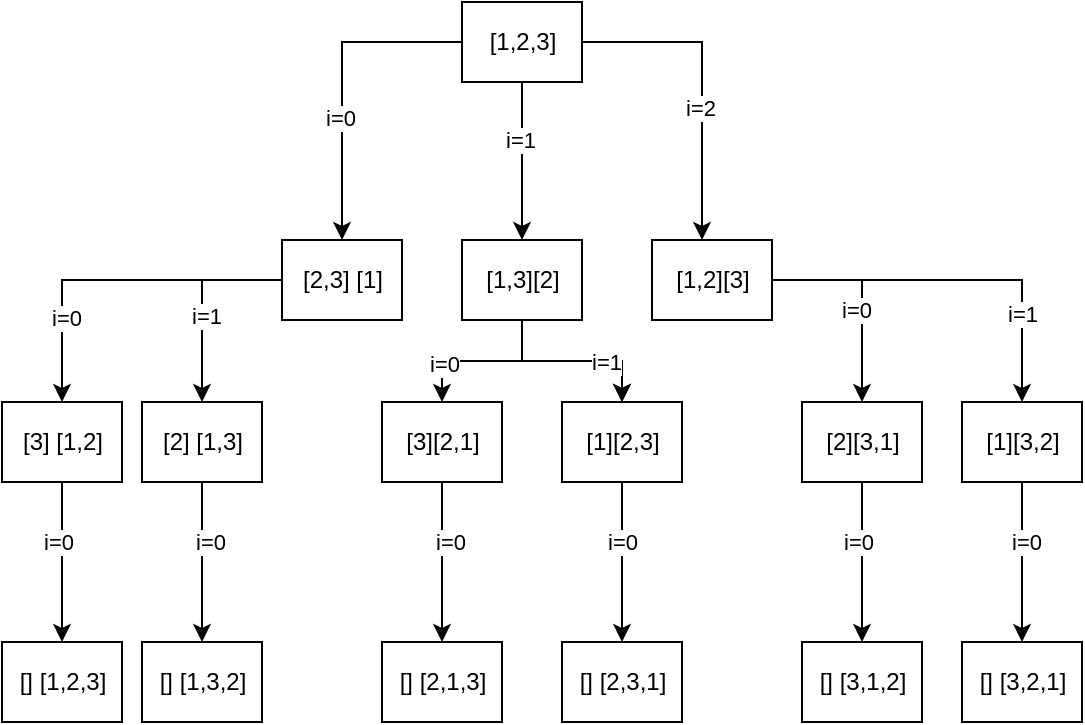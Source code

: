 <mxfile>
    <diagram id="kdXed20Bf3yRzteYL6sr" name="Page-1">
        <mxGraphModel dx="598" dy="790" grid="1" gridSize="10" guides="1" tooltips="1" connect="1" arrows="1" fold="1" page="1" pageScale="1" pageWidth="850" pageHeight="1100" math="0" shadow="0">
            <root>
                <mxCell id="0"/>
                <mxCell id="1" parent="0"/>
                <mxCell id="8" value="" style="edgeStyle=orthogonalEdgeStyle;rounded=0;orthogonalLoop=1;jettySize=auto;html=1;fontColor=#000000;" parent="1" source="6" target="7" edge="1">
                    <mxGeometry relative="1" as="geometry"/>
                </mxCell>
                <mxCell id="13" value="i=0" style="edgeLabel;html=1;align=center;verticalAlign=middle;resizable=0;points=[];fontColor=#000000;" parent="8" vertex="1" connectable="0">
                    <mxGeometry x="0.233" y="-1" relative="1" as="geometry">
                        <mxPoint as="offset"/>
                    </mxGeometry>
                </mxCell>
                <mxCell id="10" value="" style="edgeStyle=orthogonalEdgeStyle;rounded=0;orthogonalLoop=1;jettySize=auto;html=1;fontColor=#000000;" parent="1" source="6" target="9" edge="1">
                    <mxGeometry relative="1" as="geometry"/>
                </mxCell>
                <mxCell id="15" value="i=1" style="edgeLabel;html=1;align=center;verticalAlign=middle;resizable=0;points=[];fontColor=#000000;" parent="10" vertex="1" connectable="0">
                    <mxGeometry x="-0.266" y="-1" relative="1" as="geometry">
                        <mxPoint as="offset"/>
                    </mxGeometry>
                </mxCell>
                <mxCell id="12" value="" style="edgeStyle=orthogonalEdgeStyle;rounded=0;orthogonalLoop=1;jettySize=auto;html=1;fontColor=#000000;" parent="1" source="6" target="11" edge="1">
                    <mxGeometry relative="1" as="geometry">
                        <Array as="points">
                            <mxPoint x="390" y="140"/>
                        </Array>
                    </mxGeometry>
                </mxCell>
                <mxCell id="14" value="i=2" style="edgeLabel;html=1;align=center;verticalAlign=middle;resizable=0;points=[];fontColor=#000000;" parent="12" vertex="1" connectable="0">
                    <mxGeometry x="0.17" y="-1" relative="1" as="geometry">
                        <mxPoint as="offset"/>
                    </mxGeometry>
                </mxCell>
                <mxCell id="6" value="[1,2,3]" style="text;html=1;align=center;verticalAlign=middle;dashed=0;fillColor=#ffffff;strokeColor=#000000;fontColor=#000000;" parent="1" vertex="1">
                    <mxGeometry x="270" y="120" width="60" height="40" as="geometry"/>
                </mxCell>
                <mxCell id="17" value="" style="edgeStyle=orthogonalEdgeStyle;rounded=0;orthogonalLoop=1;jettySize=auto;html=1;fontColor=#000000;" parent="1" source="7" target="16" edge="1">
                    <mxGeometry relative="1" as="geometry"/>
                </mxCell>
                <mxCell id="36" value="i=0&lt;br&gt;" style="edgeLabel;html=1;align=center;verticalAlign=middle;resizable=0;points=[];fontColor=#000000;" parent="17" vertex="1" connectable="0">
                    <mxGeometry x="0.509" y="2" relative="1" as="geometry">
                        <mxPoint as="offset"/>
                    </mxGeometry>
                </mxCell>
                <mxCell id="19" value="" style="edgeStyle=orthogonalEdgeStyle;rounded=0;orthogonalLoop=1;jettySize=auto;html=1;fontColor=#000000;" parent="1" source="7" target="18" edge="1">
                    <mxGeometry relative="1" as="geometry"/>
                </mxCell>
                <mxCell id="37" value="i=1" style="edgeLabel;html=1;align=center;verticalAlign=middle;resizable=0;points=[];fontColor=#000000;" parent="19" vertex="1" connectable="0">
                    <mxGeometry x="0.148" y="2" relative="1" as="geometry">
                        <mxPoint as="offset"/>
                    </mxGeometry>
                </mxCell>
                <mxCell id="7" value="[2,3] [1]" style="text;html=1;align=center;verticalAlign=middle;dashed=0;fillColor=#ffffff;strokeColor=#000000;fontColor=#000000;" parent="1" vertex="1">
                    <mxGeometry x="180" y="239" width="60" height="40" as="geometry"/>
                </mxCell>
                <mxCell id="21" value="" style="edgeStyle=orthogonalEdgeStyle;rounded=0;orthogonalLoop=1;jettySize=auto;html=1;fontColor=#000000;" parent="1" source="9" target="20" edge="1">
                    <mxGeometry relative="1" as="geometry"/>
                </mxCell>
                <mxCell id="26" value="" style="edgeStyle=orthogonalEdgeStyle;rounded=0;orthogonalLoop=1;jettySize=auto;html=1;fontColor=#000000;" parent="1" source="9" target="20" edge="1">
                    <mxGeometry relative="1" as="geometry"/>
                </mxCell>
                <mxCell id="40" value="i=1" style="edgeLabel;html=1;align=center;verticalAlign=middle;resizable=0;points=[];fontColor=#000000;" parent="26" vertex="1" connectable="0">
                    <mxGeometry x="0.352" y="1" relative="1" as="geometry">
                        <mxPoint x="1" y="1" as="offset"/>
                    </mxGeometry>
                </mxCell>
                <mxCell id="28" value="" style="edgeStyle=orthogonalEdgeStyle;rounded=0;orthogonalLoop=1;jettySize=auto;html=1;fontColor=#000000;" parent="1" source="9" target="27" edge="1">
                    <mxGeometry relative="1" as="geometry"/>
                </mxCell>
                <mxCell id="38" value="i=0" style="edgeLabel;html=1;align=center;verticalAlign=middle;resizable=0;points=[];fontColor=#000000;" parent="28" vertex="1" connectable="0">
                    <mxGeometry x="0.472" y="1" relative="1" as="geometry">
                        <mxPoint as="offset"/>
                    </mxGeometry>
                </mxCell>
                <mxCell id="9" value="[1,3][2]" style="text;html=1;align=center;verticalAlign=middle;dashed=0;fillColor=#ffffff;strokeColor=#000000;fontColor=#000000;" parent="1" vertex="1">
                    <mxGeometry x="270" y="239" width="60" height="40" as="geometry"/>
                </mxCell>
                <mxCell id="32" value="" style="edgeStyle=orthogonalEdgeStyle;rounded=0;orthogonalLoop=1;jettySize=auto;html=1;fontColor=#000000;" parent="1" source="11" target="31" edge="1">
                    <mxGeometry relative="1" as="geometry"/>
                </mxCell>
                <mxCell id="41" value="i=0" style="edgeLabel;html=1;align=center;verticalAlign=middle;resizable=0;points=[];fontColor=#000000;" parent="32" vertex="1" connectable="0">
                    <mxGeometry x="0.132" y="-3" relative="1" as="geometry">
                        <mxPoint as="offset"/>
                    </mxGeometry>
                </mxCell>
                <mxCell id="34" value="" style="edgeStyle=orthogonalEdgeStyle;rounded=0;orthogonalLoop=1;jettySize=auto;html=1;fontColor=#000000;" parent="1" source="11" target="33" edge="1">
                    <mxGeometry relative="1" as="geometry"/>
                </mxCell>
                <mxCell id="42" value="i=1" style="edgeLabel;html=1;align=center;verticalAlign=middle;resizable=0;points=[];fontColor=#000000;" parent="34" vertex="1" connectable="0">
                    <mxGeometry x="0.527" relative="1" as="geometry">
                        <mxPoint as="offset"/>
                    </mxGeometry>
                </mxCell>
                <mxCell id="11" value="[1,2][3]" style="text;html=1;align=center;verticalAlign=middle;dashed=0;fillColor=#ffffff;strokeColor=#000000;fontColor=#000000;" parent="1" vertex="1">
                    <mxGeometry x="365" y="239" width="60" height="40" as="geometry"/>
                </mxCell>
                <mxCell id="44" value="" style="edgeStyle=orthogonalEdgeStyle;rounded=0;orthogonalLoop=1;jettySize=auto;html=1;fontColor=#000000;" parent="1" source="16" target="43" edge="1">
                    <mxGeometry relative="1" as="geometry">
                        <Array as="points">
                            <mxPoint x="70" y="390"/>
                            <mxPoint x="70" y="390"/>
                        </Array>
                    </mxGeometry>
                </mxCell>
                <mxCell id="55" value="i=0" style="edgeLabel;html=1;align=center;verticalAlign=middle;resizable=0;points=[];fontColor=#000000;" parent="44" vertex="1" connectable="0">
                    <mxGeometry x="-0.25" y="-2" relative="1" as="geometry">
                        <mxPoint as="offset"/>
                    </mxGeometry>
                </mxCell>
                <mxCell id="16" value="[3] [1,2]" style="text;html=1;align=center;verticalAlign=middle;dashed=0;fillColor=#ffffff;strokeColor=#000000;fontColor=#000000;" parent="1" vertex="1">
                    <mxGeometry x="40" y="320" width="60" height="40" as="geometry"/>
                </mxCell>
                <mxCell id="46" value="" style="edgeStyle=orthogonalEdgeStyle;rounded=0;orthogonalLoop=1;jettySize=auto;html=1;fontColor=#000000;" parent="1" source="18" target="45" edge="1">
                    <mxGeometry relative="1" as="geometry"/>
                </mxCell>
                <mxCell id="56" value="&lt;span style=&quot;color: rgba(0 , 0 , 0 , 0) ; font-family: monospace ; font-size: 0px&quot;&gt;%3CmxGraphModel%3E%3Croot%3E%3CmxCell%20id%3D%220%22%2F%3E%3CmxCell%20id%3D%221%22%20parent%3D%220%22%2F%3E%3CmxCell%20id%3D%222%22%20value%3D%22i%3D0%22%20style%3D%22edgeLabel%3Bhtml%3D1%3Balign%3Dcenter%3BverticalAlign%3Dmiddle%3Bresizable%3D0%3Bpoints%3D%5B%5D%3BfontColor%3D%23000000%3B%22%20vertex%3D%221%22%20connectable%3D%220%22%20parent%3D%221%22%3E%3CmxGeometry%20x%3D%2268%22%20y%3D%22390%22%20as%3D%22geometry%22%2F%3E%3C%2FmxCell%3E%3C%2Froot%3E%3C%2FmxGraphModel%3E&lt;/span&gt;" style="edgeLabel;html=1;align=center;verticalAlign=middle;resizable=0;points=[];fontColor=#000000;" parent="46" vertex="1" connectable="0">
                    <mxGeometry x="-0.25" y="2" relative="1" as="geometry">
                        <mxPoint as="offset"/>
                    </mxGeometry>
                </mxCell>
                <mxCell id="57" value="i=0" style="edgeLabel;html=1;align=center;verticalAlign=middle;resizable=0;points=[];fontColor=#000000;" parent="46" vertex="1" connectable="0">
                    <mxGeometry x="-0.25" y="4" relative="1" as="geometry">
                        <mxPoint as="offset"/>
                    </mxGeometry>
                </mxCell>
                <mxCell id="18" value="[2] [1,3]" style="text;html=1;align=center;verticalAlign=middle;dashed=0;fillColor=#ffffff;strokeColor=#000000;fontColor=#000000;" parent="1" vertex="1">
                    <mxGeometry x="110" y="320" width="60" height="40" as="geometry"/>
                </mxCell>
                <mxCell id="50" value="" style="edgeStyle=orthogonalEdgeStyle;rounded=0;orthogonalLoop=1;jettySize=auto;html=1;fontColor=#000000;" parent="1" source="20" target="49" edge="1">
                    <mxGeometry relative="1" as="geometry"/>
                </mxCell>
                <mxCell id="59" value="i=0" style="edgeLabel;html=1;align=center;verticalAlign=middle;resizable=0;points=[];fontColor=#000000;" parent="50" vertex="1" connectable="0">
                    <mxGeometry x="-0.25" relative="1" as="geometry">
                        <mxPoint as="offset"/>
                    </mxGeometry>
                </mxCell>
                <mxCell id="20" value="[1][2,3]" style="text;html=1;align=center;verticalAlign=middle;dashed=0;fillColor=#ffffff;strokeColor=#000000;fontColor=#000000;" parent="1" vertex="1">
                    <mxGeometry x="320" y="320" width="60" height="40" as="geometry"/>
                </mxCell>
                <mxCell id="48" value="" style="edgeStyle=orthogonalEdgeStyle;rounded=0;orthogonalLoop=1;jettySize=auto;html=1;fontColor=#000000;" parent="1" source="27" target="47" edge="1">
                    <mxGeometry relative="1" as="geometry"/>
                </mxCell>
                <mxCell id="62" value="i=0" style="edgeLabel;html=1;align=center;verticalAlign=middle;resizable=0;points=[];fontColor=#000000;" parent="48" vertex="1" connectable="0">
                    <mxGeometry x="-0.25" y="4" relative="1" as="geometry">
                        <mxPoint as="offset"/>
                    </mxGeometry>
                </mxCell>
                <mxCell id="27" value="[3][2,1]" style="text;html=1;align=center;verticalAlign=middle;dashed=0;fillColor=#ffffff;strokeColor=#000000;fontColor=#000000;" parent="1" vertex="1">
                    <mxGeometry x="230" y="320" width="60" height="40" as="geometry"/>
                </mxCell>
                <mxCell id="52" value="" style="edgeStyle=orthogonalEdgeStyle;rounded=0;orthogonalLoop=1;jettySize=auto;html=1;fontColor=#000000;" parent="1" source="31" target="51" edge="1">
                    <mxGeometry relative="1" as="geometry"/>
                </mxCell>
                <mxCell id="60" value="i=0" style="edgeLabel;html=1;align=center;verticalAlign=middle;resizable=0;points=[];fontColor=#000000;" parent="52" vertex="1" connectable="0">
                    <mxGeometry x="-0.25" y="-2" relative="1" as="geometry">
                        <mxPoint as="offset"/>
                    </mxGeometry>
                </mxCell>
                <mxCell id="31" value="[2][3,1]" style="text;html=1;align=center;verticalAlign=middle;dashed=0;fillColor=#ffffff;strokeColor=#000000;fontColor=#000000;" parent="1" vertex="1">
                    <mxGeometry x="440" y="320" width="60" height="40" as="geometry"/>
                </mxCell>
                <mxCell id="54" value="" style="edgeStyle=orthogonalEdgeStyle;rounded=0;orthogonalLoop=1;jettySize=auto;html=1;fontColor=#000000;" parent="1" source="33" target="53" edge="1">
                    <mxGeometry relative="1" as="geometry"/>
                </mxCell>
                <mxCell id="61" value="i=0" style="edgeLabel;html=1;align=center;verticalAlign=middle;resizable=0;points=[];fontColor=#000000;" parent="54" vertex="1" connectable="0">
                    <mxGeometry x="-0.25" y="2" relative="1" as="geometry">
                        <mxPoint as="offset"/>
                    </mxGeometry>
                </mxCell>
                <mxCell id="33" value="[1][3,2]" style="text;html=1;align=center;verticalAlign=middle;dashed=0;fillColor=#ffffff;strokeColor=#000000;fontColor=#000000;" parent="1" vertex="1">
                    <mxGeometry x="520" y="320" width="60" height="40" as="geometry"/>
                </mxCell>
                <mxCell id="39" style="edgeStyle=orthogonalEdgeStyle;rounded=0;orthogonalLoop=1;jettySize=auto;html=1;exitX=0.5;exitY=1;exitDx=0;exitDy=0;fontColor=#000000;" parent="1" source="27" target="27" edge="1">
                    <mxGeometry relative="1" as="geometry"/>
                </mxCell>
                <mxCell id="43" value="[] [1,2,3]" style="text;html=1;align=center;verticalAlign=middle;dashed=0;fillColor=#ffffff;strokeColor=#000000;fontColor=#000000;" parent="1" vertex="1">
                    <mxGeometry x="40" y="440" width="60" height="40" as="geometry"/>
                </mxCell>
                <mxCell id="45" value="[] [1,3,2]" style="text;html=1;align=center;verticalAlign=middle;dashed=0;fillColor=#ffffff;strokeColor=#000000;fontColor=#000000;" parent="1" vertex="1">
                    <mxGeometry x="110" y="440" width="60" height="40" as="geometry"/>
                </mxCell>
                <mxCell id="47" value="[] [2,1,3]" style="text;html=1;align=center;verticalAlign=middle;dashed=0;fillColor=#ffffff;strokeColor=#000000;fontColor=#000000;" parent="1" vertex="1">
                    <mxGeometry x="230" y="440" width="60" height="40" as="geometry"/>
                </mxCell>
                <mxCell id="49" value="[] [2,3,1]" style="text;html=1;align=center;verticalAlign=middle;dashed=0;fillColor=#ffffff;strokeColor=#000000;fontColor=#000000;" parent="1" vertex="1">
                    <mxGeometry x="320" y="440" width="60" height="40" as="geometry"/>
                </mxCell>
                <mxCell id="51" value="[] [3,1,2]" style="text;html=1;align=center;verticalAlign=middle;dashed=0;fillColor=#ffffff;strokeColor=#000000;fontColor=#000000;" parent="1" vertex="1">
                    <mxGeometry x="440" y="440" width="60" height="40" as="geometry"/>
                </mxCell>
                <mxCell id="53" value="[] [3,2,1]" style="text;html=1;align=center;verticalAlign=middle;dashed=0;fillColor=#ffffff;strokeColor=#000000;fontColor=#000000;" parent="1" vertex="1">
                    <mxGeometry x="520" y="440" width="60" height="40" as="geometry"/>
                </mxCell>
            </root>
        </mxGraphModel>
    </diagram>
</mxfile>
